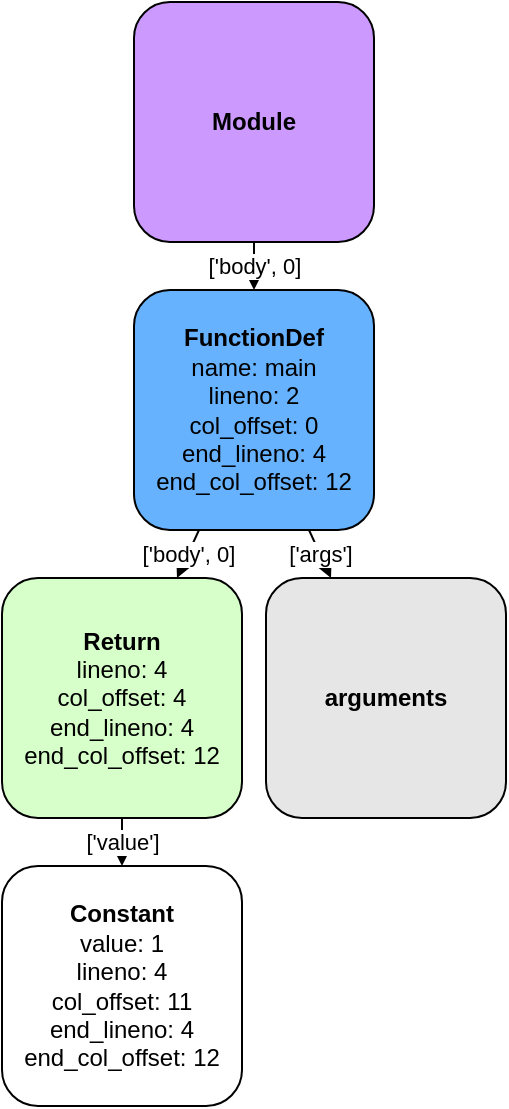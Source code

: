 <?xml version="1.0" ?>
<mxfile>
	<diagram id="RFndyrCF2-3MIdXtw8gX" name="Page-1">
		<mxGraphModel dx="422" dy="816" grid="1" gridSize="10" guides="1" tooltips="1" connect="1" arrows="1" fold="1" page="1" pageScale="1" pageWidth="850" pageHeight="1100" math="0" shadow="0">
			<root>
				<mxCell id="0"/>
				<mxCell id="1" parent="0"/>
				<mxCell id="5575994160" value="&lt;b&gt;Module&lt;/b&gt;" style="rounded=1;whiteSpace=wrap;html=1;fillColor=#CC99FF;strokeColor=#000000;" parent="1" vertex="1">
					<mxGeometry x="66.0" y="0.0" width="120" height="120" as="geometry"/>
				</mxCell>
				<mxCell id="5576260384" value="&lt;b&gt;FunctionDef&lt;/b&gt;&lt;br&gt;name: main&lt;br&gt;lineno: 2&lt;br&gt;col_offset: 0&lt;br&gt;end_lineno: 4&lt;br&gt;end_col_offset: 12" style="rounded=1;whiteSpace=wrap;html=1;fillColor=#66B2FF;strokeColor=#000000;" parent="1" vertex="1">
					<mxGeometry x="66.0" y="144.0" width="120" height="120" as="geometry"/>
				</mxCell>
				<mxCell id="5576258416" value="&lt;b&gt;arguments&lt;/b&gt;" style="rounded=1;whiteSpace=wrap;html=1;fillColor=#E6E6E6;strokeColor=#000000;" parent="1" vertex="1">
					<mxGeometry x="131.999" y="288.0" width="120" height="120" as="geometry"/>
				</mxCell>
				<mxCell id="5576261200" value="&lt;b&gt;Return&lt;/b&gt;&lt;br&gt;lineno: 4&lt;br&gt;col_offset: 4&lt;br&gt;end_lineno: 4&lt;br&gt;end_col_offset: 12" style="rounded=1;whiteSpace=wrap;html=1;fillColor=#D6FFC9;strokeColor=#000000;" parent="1" vertex="1">
					<mxGeometry x="0.0" y="288.0" width="120" height="120" as="geometry"/>
				</mxCell>
				<mxCell id="5576258608" value="&lt;b&gt;Constant&lt;/b&gt;&lt;br&gt;value: 1&lt;br&gt;lineno: 4&lt;br&gt;col_offset: 11&lt;br&gt;end_lineno: 4&lt;br&gt;end_col_offset: 12" style="rounded=1;whiteSpace=wrap;html=1;fillColor=#FFFFFF;strokeColor=#000000;" parent="1" vertex="1">
					<mxGeometry x="0.0" y="432.0" width="120" height="120" as="geometry"/>
				</mxCell>
				<mxCell id="5575994160_5576260384" value="['body', 0]" style="endArrow=classic;html=1;" parent="1" source="5575994160" target="5576260384" edge="1">
					<mxGeometry width="50" height="50" relative="1" as="geometry">
						<mxPoint x="400" y="440" as="sourcePoint"/>
						<mxPoint x="450" y="390" as="targetPoint"/>
					</mxGeometry>
				</mxCell>
				<mxCell id="5576260384_5576258416" value="['args']" style="endArrow=classic;html=1;" parent="1" source="5576260384" target="5576258416" edge="1">
					<mxGeometry width="50" height="50" relative="1" as="geometry">
						<mxPoint x="400" y="440" as="sourcePoint"/>
						<mxPoint x="450" y="390" as="targetPoint"/>
					</mxGeometry>
				</mxCell>
				<mxCell id="5576260384_5576261200" value="['body', 0]" style="endArrow=classic;html=1;" parent="1" source="5576260384" target="5576261200" edge="1">
					<mxGeometry width="50" height="50" relative="1" as="geometry">
						<mxPoint x="400" y="440" as="sourcePoint"/>
						<mxPoint x="450" y="390" as="targetPoint"/>
					</mxGeometry>
				</mxCell>
				<mxCell id="5576261200_5576258608" value="['value']" style="endArrow=classic;html=1;" parent="1" source="5576261200" target="5576258608" edge="1">
					<mxGeometry width="50" height="50" relative="1" as="geometry">
						<mxPoint x="400" y="440" as="sourcePoint"/>
						<mxPoint x="450" y="390" as="targetPoint"/>
					</mxGeometry>
				</mxCell>
			</root>
		</mxGraphModel>
	</diagram>
</mxfile>
